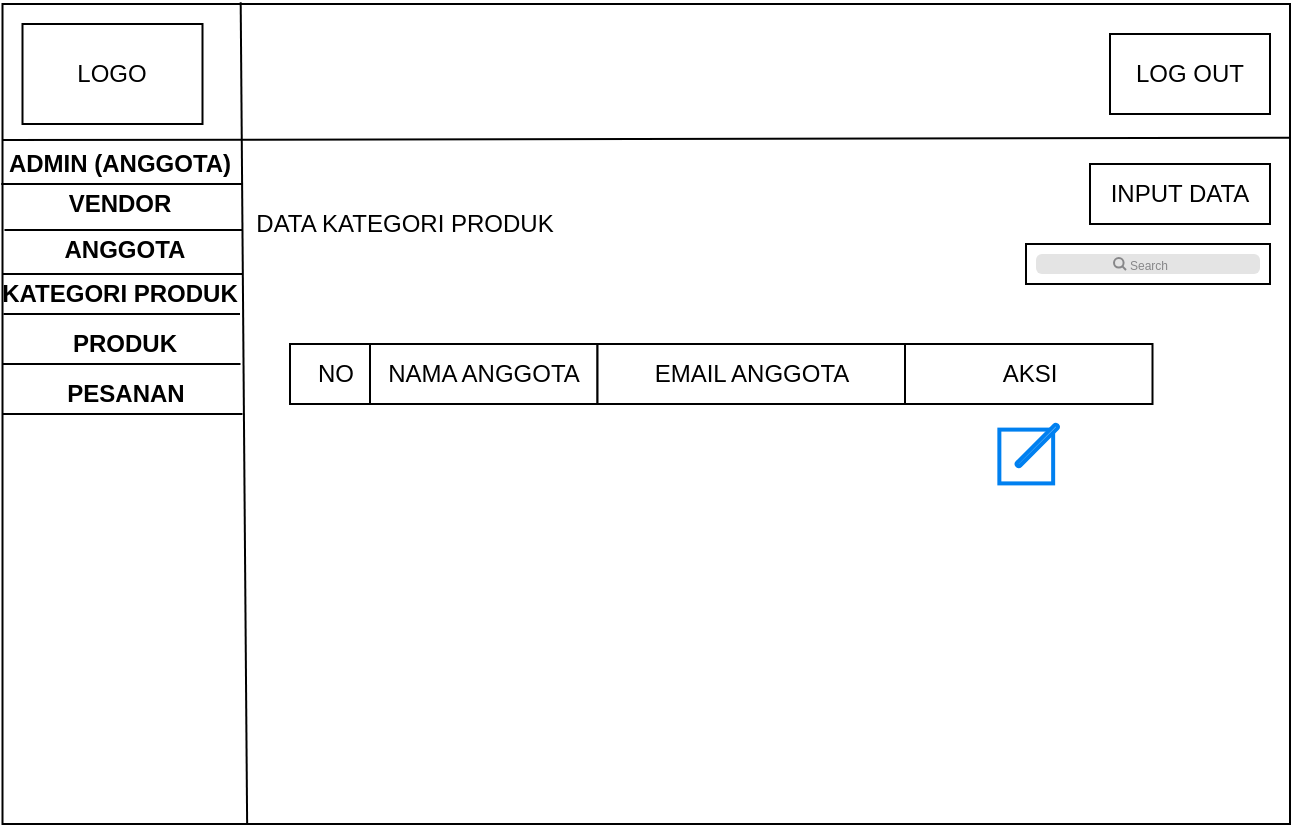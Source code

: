 <mxfile version="14.8.6" type="github">
  <diagram id="wYqaZekAvj2n4rR8hF8H" name="Page-1">
    <mxGraphModel dx="595" dy="333" grid="1" gridSize="10" guides="1" tooltips="1" connect="1" arrows="1" fold="1" page="1" pageScale="1" pageWidth="850" pageHeight="1100" math="0" shadow="0">
      <root>
        <mxCell id="0" />
        <mxCell id="1" parent="0" />
        <mxCell id="MQi_boehBmf1Iwi7T3qC-1" value="" style="rounded=0;whiteSpace=wrap;html=1;" parent="1" vertex="1">
          <mxGeometry x="41.25" y="40" width="643.75" height="410" as="geometry" />
        </mxCell>
        <mxCell id="MQi_boehBmf1Iwi7T3qC-2" value="LOGO" style="rounded=0;whiteSpace=wrap;html=1;" parent="1" vertex="1">
          <mxGeometry x="51.25" y="50" width="90" height="50" as="geometry" />
        </mxCell>
        <mxCell id="MQi_boehBmf1Iwi7T3qC-3" value="" style="endArrow=none;html=1;exitX=0;exitY=0.166;exitDx=0;exitDy=0;exitPerimeter=0;entryX=1;entryY=0.163;entryDx=0;entryDy=0;entryPerimeter=0;" parent="1" source="MQi_boehBmf1Iwi7T3qC-1" target="MQi_boehBmf1Iwi7T3qC-1" edge="1">
          <mxGeometry width="50" height="50" relative="1" as="geometry">
            <mxPoint x="191.25" y="109" as="sourcePoint" />
            <mxPoint x="671.25" y="102" as="targetPoint" />
          </mxGeometry>
        </mxCell>
        <mxCell id="MQi_boehBmf1Iwi7T3qC-4" value="LOG OUT" style="rounded=0;whiteSpace=wrap;html=1;" parent="1" vertex="1">
          <mxGeometry x="595" y="55" width="80" height="40" as="geometry" />
        </mxCell>
        <mxCell id="MQi_boehBmf1Iwi7T3qC-5" value="&lt;b&gt;ADMIN (ANGGOTA)&lt;/b&gt;" style="text;html=1;strokeColor=none;fillColor=none;align=center;verticalAlign=middle;whiteSpace=wrap;rounded=0;" parent="1" vertex="1">
          <mxGeometry x="41.25" y="110" width="117.5" height="20" as="geometry" />
        </mxCell>
        <mxCell id="MQi_boehBmf1Iwi7T3qC-6" value="&lt;b&gt;VENDOR&lt;/b&gt;" style="text;html=1;strokeColor=none;fillColor=none;align=center;verticalAlign=middle;whiteSpace=wrap;rounded=0;" parent="1" vertex="1">
          <mxGeometry x="60" y="130" width="80" height="20" as="geometry" />
        </mxCell>
        <mxCell id="MQi_boehBmf1Iwi7T3qC-7" value="&lt;b&gt;ANGGOTA&lt;/b&gt;" style="text;html=1;strokeColor=none;fillColor=none;align=center;verticalAlign=middle;whiteSpace=wrap;rounded=0;" parent="1" vertex="1">
          <mxGeometry x="65" y="150" width="75" height="25" as="geometry" />
        </mxCell>
        <mxCell id="MQi_boehBmf1Iwi7T3qC-8" value="&lt;b&gt;KATEGORI PRODUK&lt;/b&gt;" style="text;html=1;strokeColor=none;fillColor=none;align=center;verticalAlign=middle;whiteSpace=wrap;rounded=0;" parent="1" vertex="1">
          <mxGeometry x="40" y="175" width="120" height="20" as="geometry" />
        </mxCell>
        <mxCell id="MQi_boehBmf1Iwi7T3qC-9" value="&lt;b&gt;PRODUK&lt;/b&gt;" style="text;html=1;strokeColor=none;fillColor=none;align=center;verticalAlign=middle;whiteSpace=wrap;rounded=0;" parent="1" vertex="1">
          <mxGeometry x="60" y="195" width="85" height="30" as="geometry" />
        </mxCell>
        <mxCell id="MQi_boehBmf1Iwi7T3qC-10" value="&lt;b&gt;PESANAN&lt;/b&gt;" style="text;html=1;strokeColor=none;fillColor=none;align=center;verticalAlign=middle;whiteSpace=wrap;rounded=0;" parent="1" vertex="1">
          <mxGeometry x="67.5" y="225" width="70" height="20" as="geometry" />
        </mxCell>
        <mxCell id="MQi_boehBmf1Iwi7T3qC-11" value="" style="endArrow=none;html=1;entryX=0.185;entryY=-0.002;entryDx=0;entryDy=0;entryPerimeter=0;exitX=0.19;exitY=1;exitDx=0;exitDy=0;exitPerimeter=0;" parent="1" source="MQi_boehBmf1Iwi7T3qC-1" target="MQi_boehBmf1Iwi7T3qC-1" edge="1">
          <mxGeometry width="50" height="50" relative="1" as="geometry">
            <mxPoint x="191.25" y="130" as="sourcePoint" />
            <mxPoint x="241.25" y="80" as="targetPoint" />
          </mxGeometry>
        </mxCell>
        <mxCell id="MQi_boehBmf1Iwi7T3qC-12" value="" style="endArrow=none;html=1;" parent="1" edge="1">
          <mxGeometry width="50" height="50" relative="1" as="geometry">
            <mxPoint x="42.25" y="153" as="sourcePoint" />
            <mxPoint x="161.25" y="153" as="targetPoint" />
          </mxGeometry>
        </mxCell>
        <mxCell id="MQi_boehBmf1Iwi7T3qC-13" value="" style="endArrow=none;html=1;exitX=0;exitY=1;exitDx=0;exitDy=0;" parent="1" edge="1">
          <mxGeometry width="50" height="50" relative="1" as="geometry">
            <mxPoint x="41.25" y="175" as="sourcePoint" />
            <mxPoint x="161.25" y="175" as="targetPoint" />
          </mxGeometry>
        </mxCell>
        <mxCell id="MQi_boehBmf1Iwi7T3qC-14" value="" style="endArrow=none;html=1;" parent="1" edge="1">
          <mxGeometry width="50" height="50" relative="1" as="geometry">
            <mxPoint x="41.25" y="220" as="sourcePoint" />
            <mxPoint x="160.25" y="220" as="targetPoint" />
          </mxGeometry>
        </mxCell>
        <mxCell id="MQi_boehBmf1Iwi7T3qC-15" value="" style="endArrow=none;html=1;exitX=0;exitY=1;exitDx=0;exitDy=0;" parent="1" edge="1">
          <mxGeometry width="50" height="50" relative="1" as="geometry">
            <mxPoint x="41.25" y="245" as="sourcePoint" />
            <mxPoint x="161.25" y="245" as="targetPoint" />
          </mxGeometry>
        </mxCell>
        <mxCell id="MQi_boehBmf1Iwi7T3qC-16" value="DATA KATEGORI PRODUK" style="text;html=1;strokeColor=none;fillColor=none;align=center;verticalAlign=middle;whiteSpace=wrap;rounded=0;" parent="1" vertex="1">
          <mxGeometry x="165" y="130" width="155" height="40" as="geometry" />
        </mxCell>
        <mxCell id="MQi_boehBmf1Iwi7T3qC-17" value="" style="shape=rect;" parent="1" vertex="1">
          <mxGeometry x="553" y="160" width="122" height="20" as="geometry" />
        </mxCell>
        <mxCell id="MQi_boehBmf1Iwi7T3qC-18" value="" style="html=1;strokeWidth=1;shadow=0;dashed=0;shape=mxgraph.ios7ui.marginRect;rx=3;ry=3;rectMargin=5;fillColor=#E4E4E4;strokeColor=none;" parent="MQi_boehBmf1Iwi7T3qC-17" vertex="1">
          <mxGeometry width="122" height="20" as="geometry" />
        </mxCell>
        <mxCell id="MQi_boehBmf1Iwi7T3qC-19" value="Search" style="shape=mxgraph.ios7.icons.looking_glass;strokeColor=#878789;fillColor=none;fontColor=#878789;labelPosition=right;verticalLabelPosition=middle;align=left;verticalAlign=middle;fontSize=6;fontStyle=0;spacingTop=2;" parent="MQi_boehBmf1Iwi7T3qC-17" vertex="1">
          <mxGeometry x="0.5" y="0.5" width="6" height="6" relative="1" as="geometry">
            <mxPoint x="-17" y="-3" as="offset" />
          </mxGeometry>
        </mxCell>
        <mxCell id="MQi_boehBmf1Iwi7T3qC-20" value="INPUT DATA" style="rounded=0;whiteSpace=wrap;html=1;" parent="1" vertex="1">
          <mxGeometry x="585" y="120" width="90" height="30" as="geometry" />
        </mxCell>
        <mxCell id="MQi_boehBmf1Iwi7T3qC-21" value="NO" style="rounded=0;whiteSpace=wrap;html=1;" parent="1" vertex="1">
          <mxGeometry x="185" y="210" width="46.25" height="30" as="geometry" />
        </mxCell>
        <mxCell id="MQi_boehBmf1Iwi7T3qC-22" value="NAMA ANGGOTA" style="rounded=0;whiteSpace=wrap;html=1;" parent="1" vertex="1">
          <mxGeometry x="225" y="210" width="113.75" height="30" as="geometry" />
        </mxCell>
        <mxCell id="MQi_boehBmf1Iwi7T3qC-23" value="EMAIL ANGGOTA" style="rounded=0;whiteSpace=wrap;html=1;" parent="1" vertex="1">
          <mxGeometry x="338.75" y="210" width="153.75" height="30" as="geometry" />
        </mxCell>
        <mxCell id="MQi_boehBmf1Iwi7T3qC-24" value="AKSI" style="rounded=0;whiteSpace=wrap;html=1;" parent="1" vertex="1">
          <mxGeometry x="492.5" y="210" width="123.75" height="30" as="geometry" />
        </mxCell>
        <mxCell id="MQi_boehBmf1Iwi7T3qC-25" value="" style="endArrow=none;html=1;exitX=0.002;exitY=0.353;exitDx=0;exitDy=0;exitPerimeter=0;" parent="1" edge="1">
          <mxGeometry width="50" height="50" relative="1" as="geometry">
            <mxPoint x="40.64" y="130.0" as="sourcePoint" />
            <mxPoint x="161.25" y="130" as="targetPoint" />
          </mxGeometry>
        </mxCell>
        <mxCell id="MQi_boehBmf1Iwi7T3qC-26" value="" style="endArrow=none;html=1;entryX=1;entryY=1;entryDx=0;entryDy=0;" parent="1" target="MQi_boehBmf1Iwi7T3qC-8" edge="1">
          <mxGeometry width="50" height="50" relative="1" as="geometry">
            <mxPoint x="41.75" y="195" as="sourcePoint" />
            <mxPoint x="135" y="195" as="targetPoint" />
          </mxGeometry>
        </mxCell>
        <mxCell id="MQi_boehBmf1Iwi7T3qC-27" value="" style="shape=image;html=1;verticalAlign=top;verticalLabelPosition=bottom;labelBackgroundColor=#ffffff;imageAspect=0;aspect=fixed;image=https://cdn4.iconfinder.com/data/icons/evil-icons-user-interface/64/eye-128.png" parent="1" vertex="1">
          <mxGeometry x="492.5" y="245" width="40" height="40" as="geometry" />
        </mxCell>
        <mxCell id="MQi_boehBmf1Iwi7T3qC-28" value="" style="html=1;verticalLabelPosition=bottom;align=center;labelBackgroundColor=#ffffff;verticalAlign=top;strokeWidth=2;strokeColor=#0080F0;shadow=0;dashed=0;shape=mxgraph.ios7.icons.edit;" parent="1" vertex="1">
          <mxGeometry x="539.68" y="250.3" width="29.4" height="29.4" as="geometry" />
        </mxCell>
        <mxCell id="MQi_boehBmf1Iwi7T3qC-29" value="" style="shape=image;html=1;verticalAlign=top;verticalLabelPosition=bottom;labelBackgroundColor=#ffffff;imageAspect=0;aspect=fixed;image=https://cdn3.iconfinder.com/data/icons/user-interface-169/32/trash-128.png" parent="1" vertex="1">
          <mxGeometry x="576.25" y="245" width="40" height="40" as="geometry" />
        </mxCell>
      </root>
    </mxGraphModel>
  </diagram>
</mxfile>
